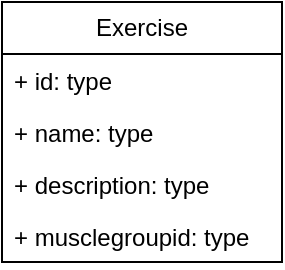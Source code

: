 <mxfile version="24.7.17">
  <diagram name="Pagina-1" id="xOTyJJ1SuWXZLEOaU3X_">
    <mxGraphModel dx="706" dy="631" grid="1" gridSize="10" guides="1" tooltips="1" connect="1" arrows="1" fold="1" page="1" pageScale="1" pageWidth="827" pageHeight="1169" math="0" shadow="0">
      <root>
        <mxCell id="0" />
        <mxCell id="1" parent="0" />
        <mxCell id="wXvSbGBESimgl5GfvEfG-14" value="Exercise" style="swimlane;fontStyle=0;childLayout=stackLayout;horizontal=1;startSize=26;fillColor=none;horizontalStack=0;resizeParent=1;resizeParentMax=0;resizeLast=0;collapsible=1;marginBottom=0;whiteSpace=wrap;html=1;" vertex="1" parent="1">
          <mxGeometry x="620" y="390" width="140" height="130" as="geometry" />
        </mxCell>
        <mxCell id="wXvSbGBESimgl5GfvEfG-15" value="+ id: type" style="text;strokeColor=none;fillColor=none;align=left;verticalAlign=top;spacingLeft=4;spacingRight=4;overflow=hidden;rotatable=0;points=[[0,0.5],[1,0.5]];portConstraint=eastwest;whiteSpace=wrap;html=1;" vertex="1" parent="wXvSbGBESimgl5GfvEfG-14">
          <mxGeometry y="26" width="140" height="26" as="geometry" />
        </mxCell>
        <mxCell id="wXvSbGBESimgl5GfvEfG-16" value="+ name: type" style="text;strokeColor=none;fillColor=none;align=left;verticalAlign=top;spacingLeft=4;spacingRight=4;overflow=hidden;rotatable=0;points=[[0,0.5],[1,0.5]];portConstraint=eastwest;whiteSpace=wrap;html=1;" vertex="1" parent="wXvSbGBESimgl5GfvEfG-14">
          <mxGeometry y="52" width="140" height="26" as="geometry" />
        </mxCell>
        <mxCell id="wXvSbGBESimgl5GfvEfG-17" value="+ description: type" style="text;strokeColor=none;fillColor=none;align=left;verticalAlign=top;spacingLeft=4;spacingRight=4;overflow=hidden;rotatable=0;points=[[0,0.5],[1,0.5]];portConstraint=eastwest;whiteSpace=wrap;html=1;" vertex="1" parent="wXvSbGBESimgl5GfvEfG-14">
          <mxGeometry y="78" width="140" height="26" as="geometry" />
        </mxCell>
        <mxCell id="wXvSbGBESimgl5GfvEfG-19" value="+ musclegroupid: type" style="text;strokeColor=none;fillColor=none;align=left;verticalAlign=top;spacingLeft=4;spacingRight=4;overflow=hidden;rotatable=0;points=[[0,0.5],[1,0.5]];portConstraint=eastwest;whiteSpace=wrap;html=1;" vertex="1" parent="wXvSbGBESimgl5GfvEfG-14">
          <mxGeometry y="104" width="140" height="26" as="geometry" />
        </mxCell>
      </root>
    </mxGraphModel>
  </diagram>
</mxfile>
